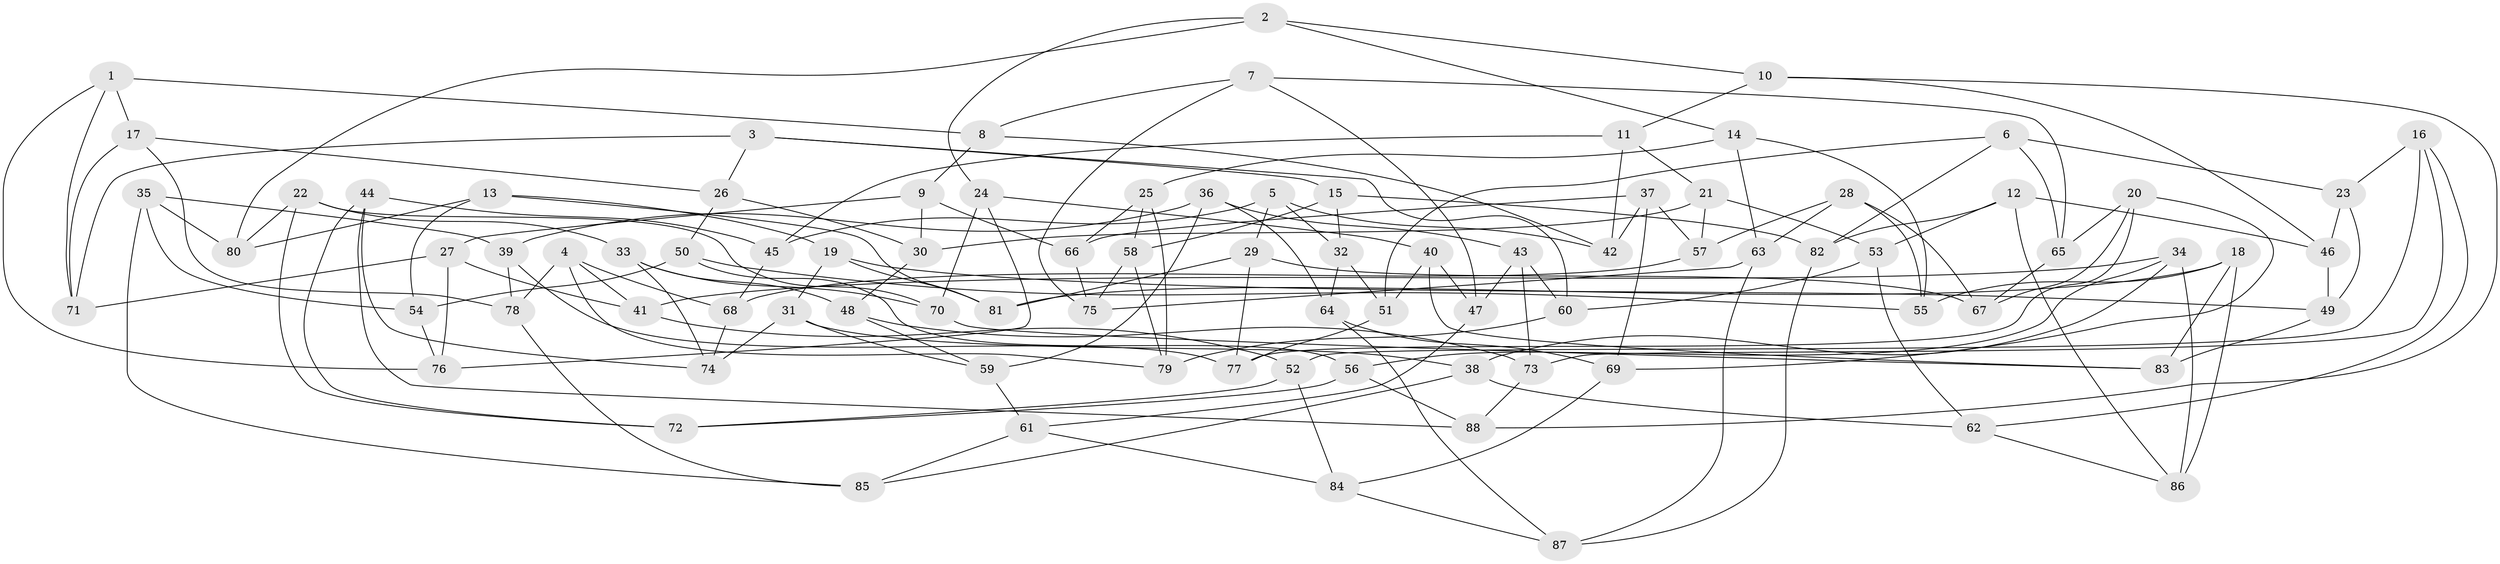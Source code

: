 // coarse degree distribution, {6: 0.2857142857142857, 11: 0.02857142857142857, 5: 0.14285714285714285, 4: 0.2571428571428571, 8: 0.11428571428571428, 7: 0.11428571428571428, 13: 0.02857142857142857, 9: 0.02857142857142857}
// Generated by graph-tools (version 1.1) at 2025/21/03/04/25 18:21:00]
// undirected, 88 vertices, 176 edges
graph export_dot {
graph [start="1"]
  node [color=gray90,style=filled];
  1;
  2;
  3;
  4;
  5;
  6;
  7;
  8;
  9;
  10;
  11;
  12;
  13;
  14;
  15;
  16;
  17;
  18;
  19;
  20;
  21;
  22;
  23;
  24;
  25;
  26;
  27;
  28;
  29;
  30;
  31;
  32;
  33;
  34;
  35;
  36;
  37;
  38;
  39;
  40;
  41;
  42;
  43;
  44;
  45;
  46;
  47;
  48;
  49;
  50;
  51;
  52;
  53;
  54;
  55;
  56;
  57;
  58;
  59;
  60;
  61;
  62;
  63;
  64;
  65;
  66;
  67;
  68;
  69;
  70;
  71;
  72;
  73;
  74;
  75;
  76;
  77;
  78;
  79;
  80;
  81;
  82;
  83;
  84;
  85;
  86;
  87;
  88;
  1 -- 76;
  1 -- 17;
  1 -- 8;
  1 -- 71;
  2 -- 10;
  2 -- 14;
  2 -- 24;
  2 -- 80;
  3 -- 15;
  3 -- 71;
  3 -- 60;
  3 -- 26;
  4 -- 79;
  4 -- 41;
  4 -- 68;
  4 -- 78;
  5 -- 32;
  5 -- 29;
  5 -- 45;
  5 -- 42;
  6 -- 82;
  6 -- 65;
  6 -- 51;
  6 -- 23;
  7 -- 47;
  7 -- 75;
  7 -- 65;
  7 -- 8;
  8 -- 9;
  8 -- 42;
  9 -- 27;
  9 -- 66;
  9 -- 30;
  10 -- 88;
  10 -- 46;
  10 -- 11;
  11 -- 21;
  11 -- 42;
  11 -- 45;
  12 -- 82;
  12 -- 46;
  12 -- 53;
  12 -- 86;
  13 -- 81;
  13 -- 54;
  13 -- 80;
  13 -- 19;
  14 -- 25;
  14 -- 63;
  14 -- 55;
  15 -- 58;
  15 -- 32;
  15 -- 82;
  16 -- 52;
  16 -- 62;
  16 -- 23;
  16 -- 73;
  17 -- 26;
  17 -- 78;
  17 -- 71;
  18 -- 83;
  18 -- 81;
  18 -- 55;
  18 -- 86;
  19 -- 49;
  19 -- 31;
  19 -- 81;
  20 -- 69;
  20 -- 77;
  20 -- 67;
  20 -- 65;
  21 -- 53;
  21 -- 30;
  21 -- 57;
  22 -- 33;
  22 -- 72;
  22 -- 70;
  22 -- 80;
  23 -- 46;
  23 -- 49;
  24 -- 70;
  24 -- 40;
  24 -- 76;
  25 -- 66;
  25 -- 79;
  25 -- 58;
  26 -- 50;
  26 -- 30;
  27 -- 76;
  27 -- 41;
  27 -- 71;
  28 -- 57;
  28 -- 55;
  28 -- 67;
  28 -- 63;
  29 -- 81;
  29 -- 67;
  29 -- 77;
  30 -- 48;
  31 -- 59;
  31 -- 74;
  31 -- 38;
  32 -- 64;
  32 -- 51;
  33 -- 74;
  33 -- 70;
  33 -- 48;
  34 -- 86;
  34 -- 38;
  34 -- 41;
  34 -- 56;
  35 -- 54;
  35 -- 39;
  35 -- 80;
  35 -- 85;
  36 -- 43;
  36 -- 59;
  36 -- 64;
  36 -- 39;
  37 -- 57;
  37 -- 42;
  37 -- 66;
  37 -- 69;
  38 -- 62;
  38 -- 85;
  39 -- 77;
  39 -- 78;
  40 -- 83;
  40 -- 51;
  40 -- 47;
  41 -- 52;
  43 -- 73;
  43 -- 60;
  43 -- 47;
  44 -- 88;
  44 -- 45;
  44 -- 74;
  44 -- 72;
  45 -- 68;
  46 -- 49;
  47 -- 61;
  48 -- 73;
  48 -- 59;
  49 -- 83;
  50 -- 55;
  50 -- 54;
  50 -- 56;
  51 -- 77;
  52 -- 84;
  52 -- 72;
  53 -- 62;
  53 -- 60;
  54 -- 76;
  56 -- 88;
  56 -- 72;
  57 -- 68;
  58 -- 79;
  58 -- 75;
  59 -- 61;
  60 -- 79;
  61 -- 84;
  61 -- 85;
  62 -- 86;
  63 -- 75;
  63 -- 87;
  64 -- 69;
  64 -- 87;
  65 -- 67;
  66 -- 75;
  68 -- 74;
  69 -- 84;
  70 -- 83;
  73 -- 88;
  78 -- 85;
  82 -- 87;
  84 -- 87;
}
